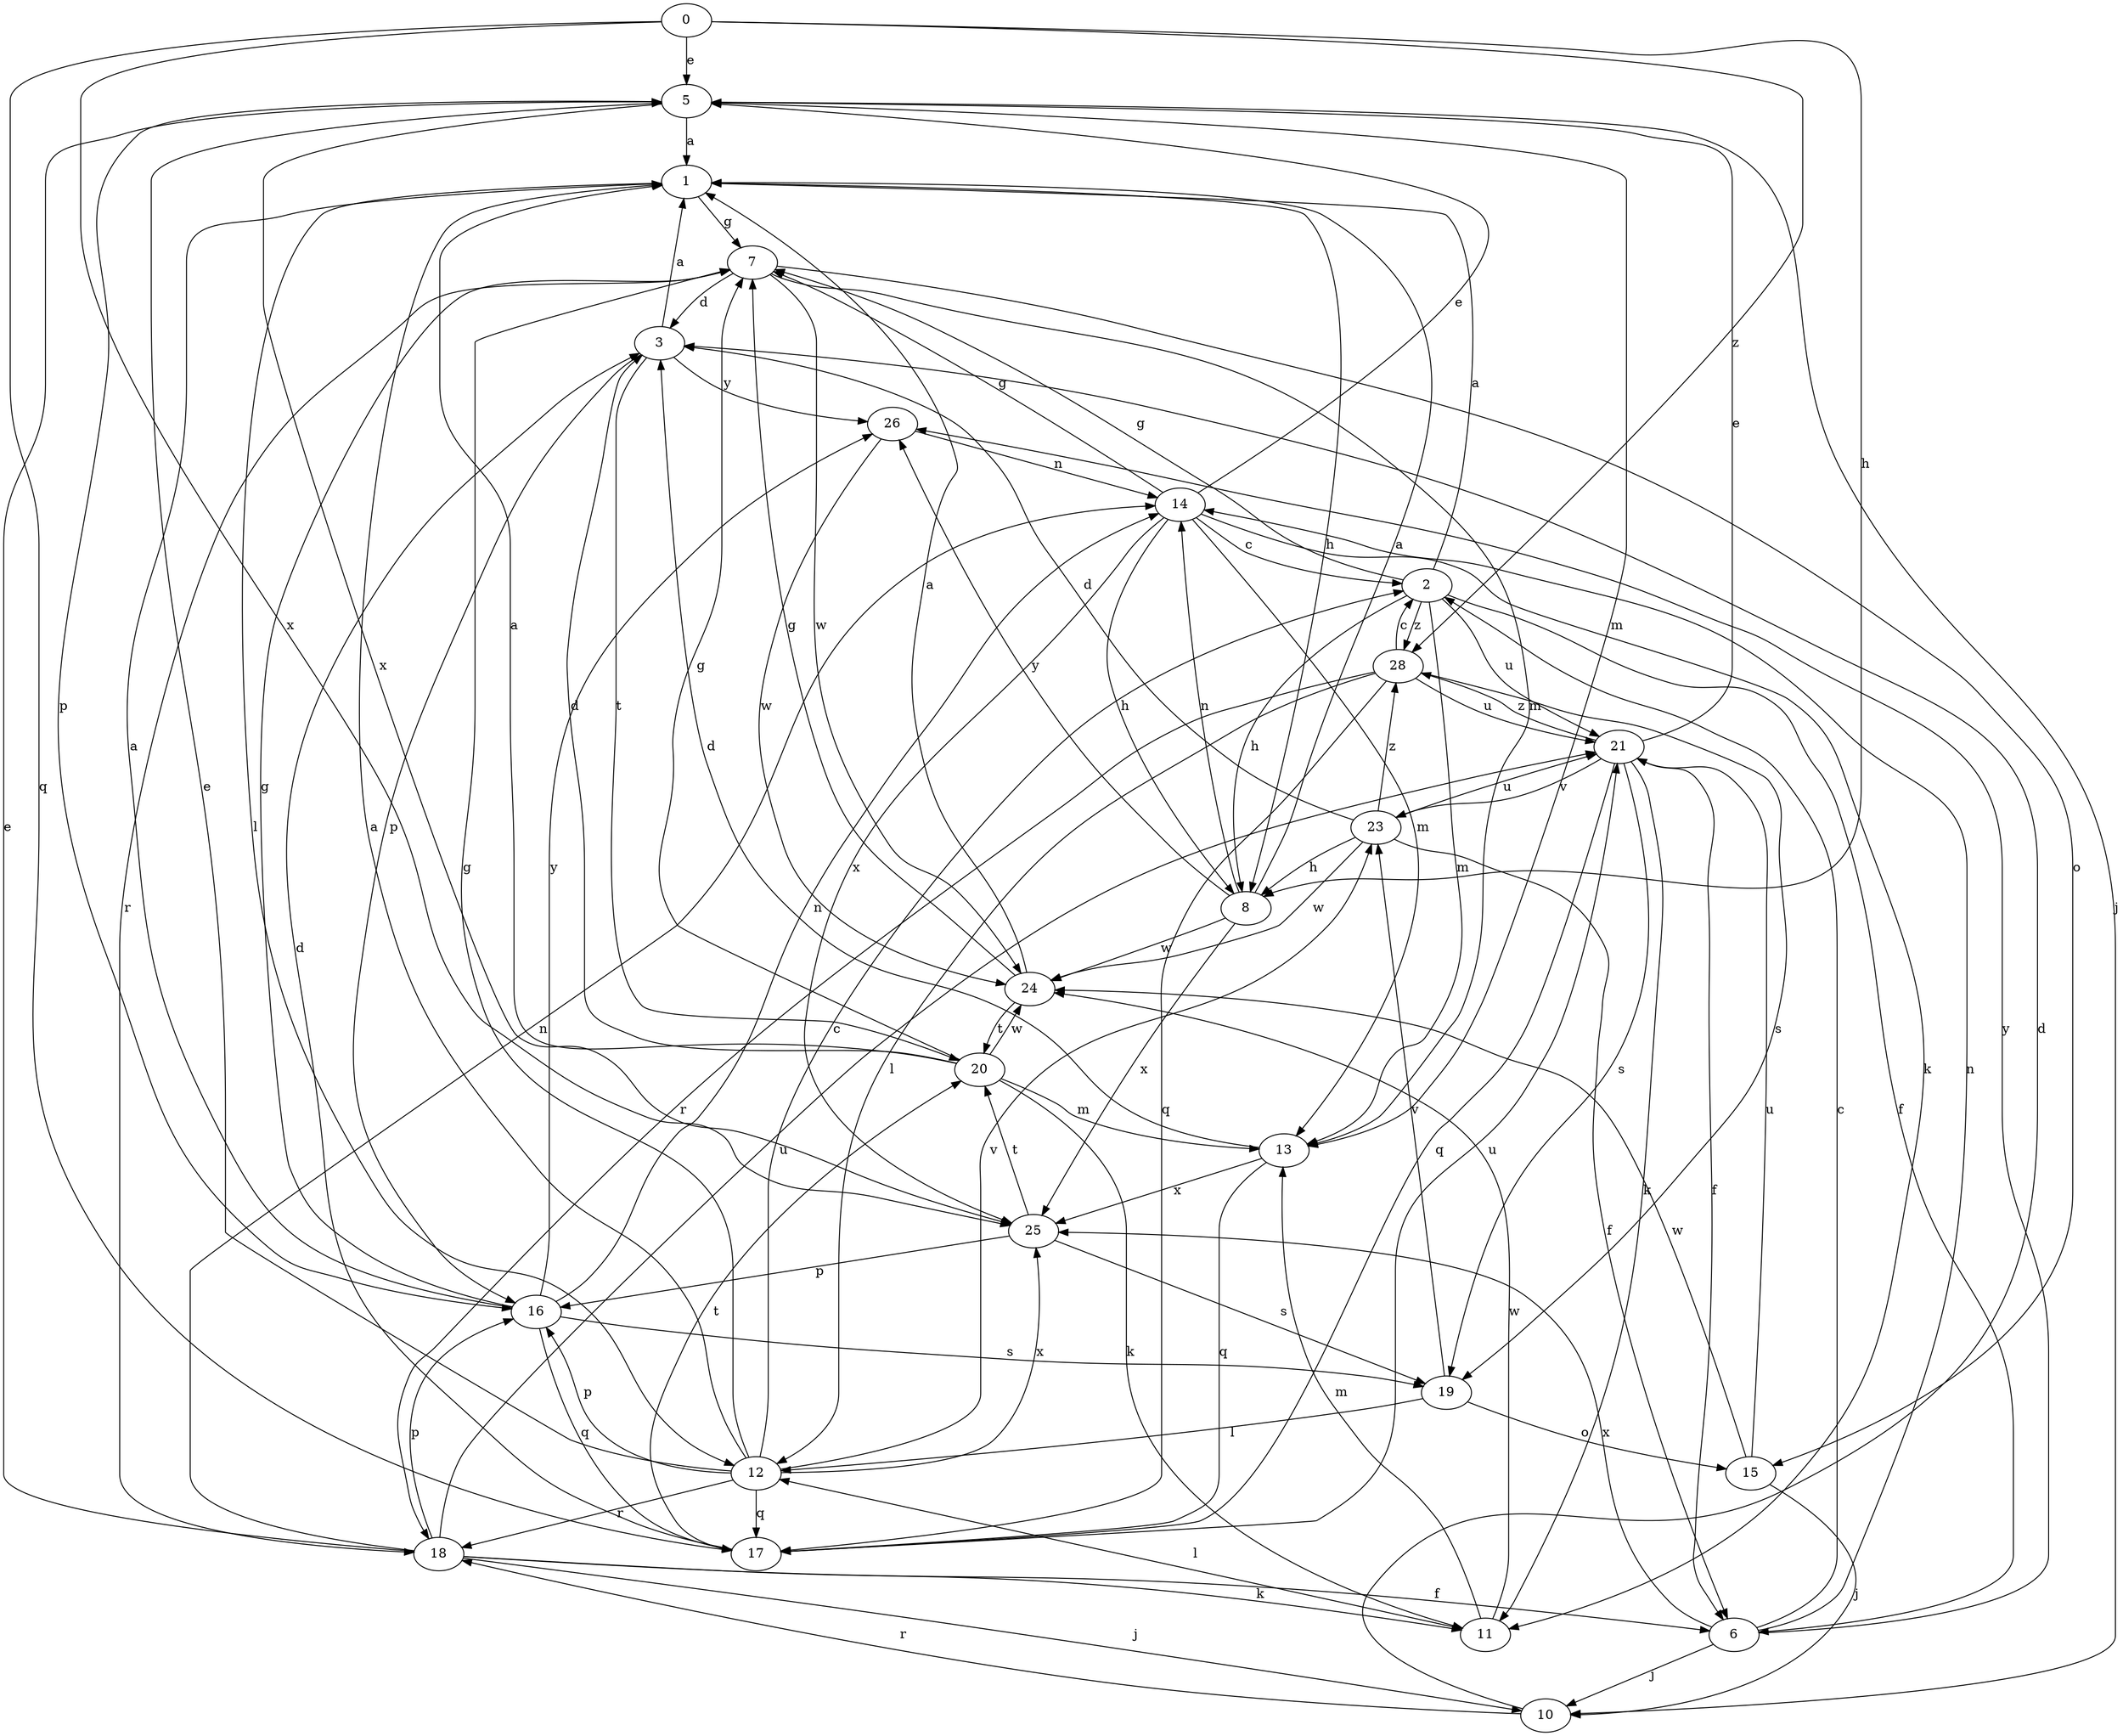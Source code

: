 strict digraph  {
0;
1;
2;
3;
5;
6;
7;
8;
10;
11;
12;
13;
14;
15;
16;
17;
18;
19;
20;
21;
23;
24;
25;
26;
28;
0 -> 5  [label=e];
0 -> 8  [label=h];
0 -> 17  [label=q];
0 -> 25  [label=x];
0 -> 28  [label=z];
1 -> 7  [label=g];
1 -> 8  [label=h];
1 -> 12  [label=l];
2 -> 1  [label=a];
2 -> 6  [label=f];
2 -> 7  [label=g];
2 -> 8  [label=h];
2 -> 13  [label=m];
2 -> 21  [label=u];
2 -> 28  [label=z];
3 -> 1  [label=a];
3 -> 16  [label=p];
3 -> 20  [label=t];
3 -> 26  [label=y];
5 -> 1  [label=a];
5 -> 10  [label=j];
5 -> 13  [label=m];
5 -> 16  [label=p];
5 -> 25  [label=x];
6 -> 2  [label=c];
6 -> 10  [label=j];
6 -> 14  [label=n];
6 -> 25  [label=x];
6 -> 26  [label=y];
7 -> 3  [label=d];
7 -> 13  [label=m];
7 -> 15  [label=o];
7 -> 18  [label=r];
7 -> 24  [label=w];
8 -> 1  [label=a];
8 -> 14  [label=n];
8 -> 24  [label=w];
8 -> 25  [label=x];
8 -> 26  [label=y];
10 -> 3  [label=d];
10 -> 18  [label=r];
11 -> 12  [label=l];
11 -> 13  [label=m];
11 -> 24  [label=w];
12 -> 1  [label=a];
12 -> 2  [label=c];
12 -> 5  [label=e];
12 -> 7  [label=g];
12 -> 16  [label=p];
12 -> 17  [label=q];
12 -> 18  [label=r];
12 -> 23  [label=v];
12 -> 25  [label=x];
13 -> 3  [label=d];
13 -> 17  [label=q];
13 -> 25  [label=x];
14 -> 2  [label=c];
14 -> 5  [label=e];
14 -> 7  [label=g];
14 -> 8  [label=h];
14 -> 11  [label=k];
14 -> 13  [label=m];
14 -> 25  [label=x];
15 -> 10  [label=j];
15 -> 21  [label=u];
15 -> 24  [label=w];
16 -> 1  [label=a];
16 -> 7  [label=g];
16 -> 14  [label=n];
16 -> 17  [label=q];
16 -> 19  [label=s];
16 -> 26  [label=y];
17 -> 3  [label=d];
17 -> 20  [label=t];
17 -> 21  [label=u];
18 -> 5  [label=e];
18 -> 6  [label=f];
18 -> 10  [label=j];
18 -> 11  [label=k];
18 -> 14  [label=n];
18 -> 16  [label=p];
18 -> 21  [label=u];
19 -> 12  [label=l];
19 -> 15  [label=o];
19 -> 23  [label=v];
20 -> 1  [label=a];
20 -> 3  [label=d];
20 -> 7  [label=g];
20 -> 11  [label=k];
20 -> 13  [label=m];
20 -> 24  [label=w];
21 -> 5  [label=e];
21 -> 6  [label=f];
21 -> 11  [label=k];
21 -> 17  [label=q];
21 -> 19  [label=s];
21 -> 23  [label=v];
21 -> 28  [label=z];
23 -> 3  [label=d];
23 -> 6  [label=f];
23 -> 8  [label=h];
23 -> 21  [label=u];
23 -> 24  [label=w];
23 -> 28  [label=z];
24 -> 1  [label=a];
24 -> 7  [label=g];
24 -> 20  [label=t];
25 -> 16  [label=p];
25 -> 19  [label=s];
25 -> 20  [label=t];
26 -> 14  [label=n];
26 -> 24  [label=w];
28 -> 2  [label=c];
28 -> 12  [label=l];
28 -> 17  [label=q];
28 -> 18  [label=r];
28 -> 19  [label=s];
28 -> 21  [label=u];
}
